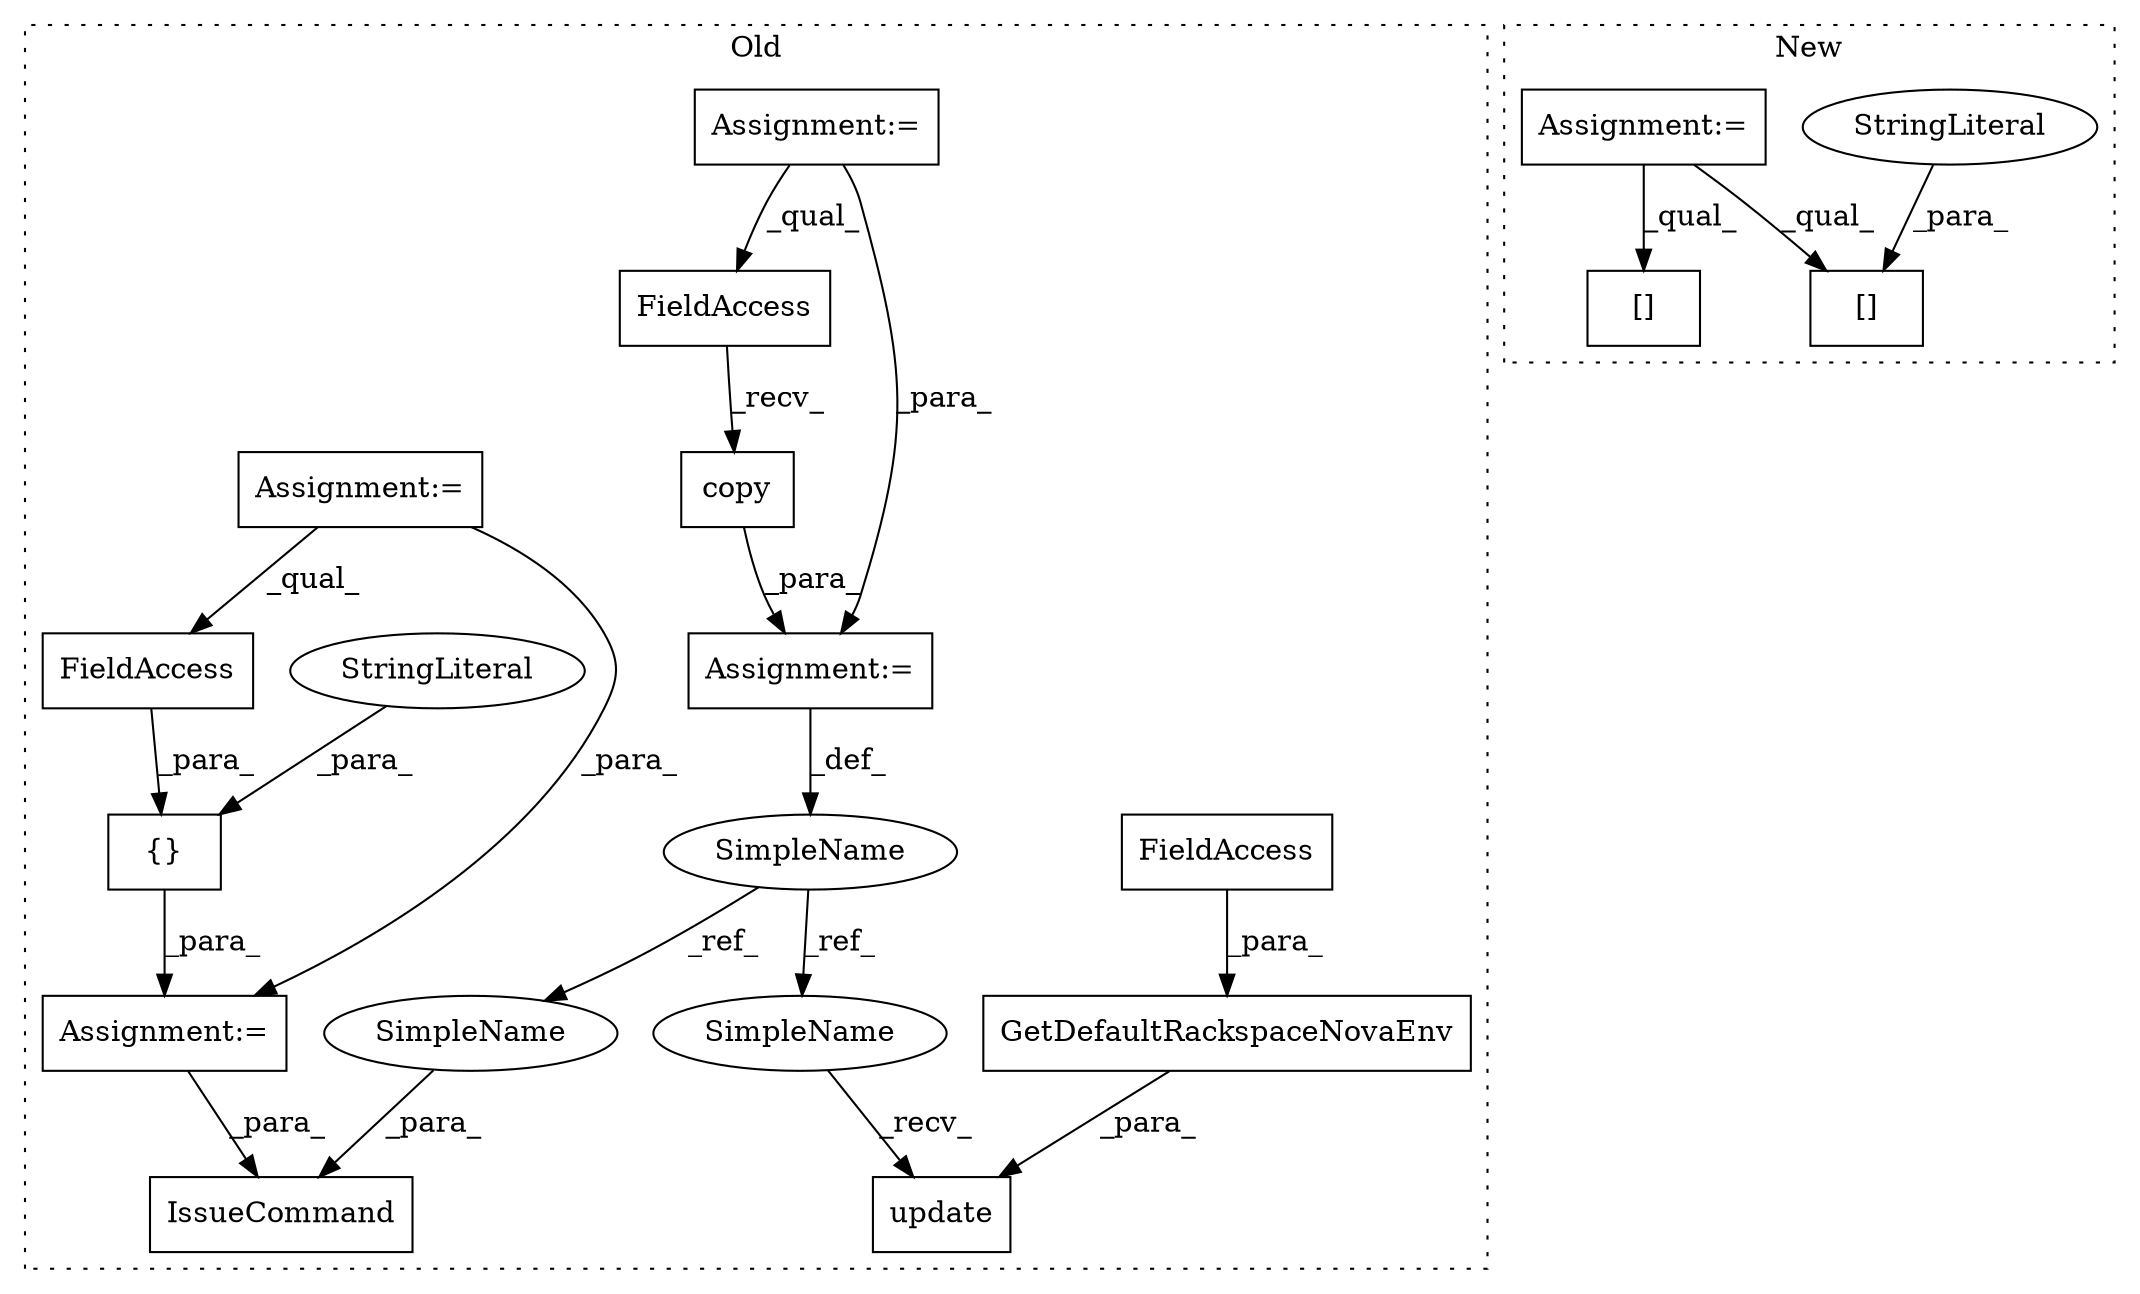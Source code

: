 digraph G {
subgraph cluster0 {
1 [label="GetDefaultRackspaceNovaEnv" a="32" s="6204,6240" l="27,1" shape="box"];
3 [label="update" a="32" s="6192,6241" l="7,1" shape="box"];
5 [label="copy" a="32" s="6176" l="6" shape="box"];
6 [label="IssueCommand" a="32" s="6363,6395" l="13,1" shape="box"];
7 [label="{}" a="4" s="6276,6307" l="1,1" shape="box"];
8 [label="SimpleName" a="42" s="6161" l="3" shape="ellipse"];
9 [label="StringLiteral" a="45" s="6293" l="6" shape="ellipse"];
10 [label="FieldAccess" a="22" s="6231" l="9" shape="box"];
11 [label="FieldAccess" a="22" s="6277" l="15" shape="box"];
12 [label="FieldAccess" a="22" s="6165" l="10" shape="box"];
13 [label="Assignment:=" a="7" s="6020" l="2" shape="box"];
16 [label="Assignment:=" a="7" s="6032" l="5" shape="box"];
17 [label="Assignment:=" a="7" s="6263" l="1" shape="box"];
18 [label="Assignment:=" a="7" s="6164" l="1" shape="box"];
19 [label="SimpleName" a="42" s="6188" l="3" shape="ellipse"];
20 [label="SimpleName" a="42" s="6392" l="3" shape="ellipse"];
label = "Old";
style="dotted";
}
subgraph cluster1 {
2 [label="[]" a="2" s="4679,4696" l="5,1" shape="box"];
4 [label="StringLiteral" a="45" s="4684" l="12" shape="ellipse"];
14 [label="Assignment:=" a="7" s="4295" l="4" shape="box"];
15 [label="[]" a="2" s="4638,4656" l="5,1" shape="box"];
label = "New";
style="dotted";
}
1 -> 3 [label="_para_"];
4 -> 2 [label="_para_"];
5 -> 18 [label="_para_"];
7 -> 17 [label="_para_"];
8 -> 19 [label="_ref_"];
8 -> 20 [label="_ref_"];
9 -> 7 [label="_para_"];
10 -> 1 [label="_para_"];
11 -> 7 [label="_para_"];
12 -> 5 [label="_recv_"];
13 -> 18 [label="_para_"];
13 -> 12 [label="_qual_"];
14 -> 2 [label="_qual_"];
14 -> 15 [label="_qual_"];
16 -> 11 [label="_qual_"];
16 -> 17 [label="_para_"];
17 -> 6 [label="_para_"];
18 -> 8 [label="_def_"];
19 -> 3 [label="_recv_"];
20 -> 6 [label="_para_"];
}